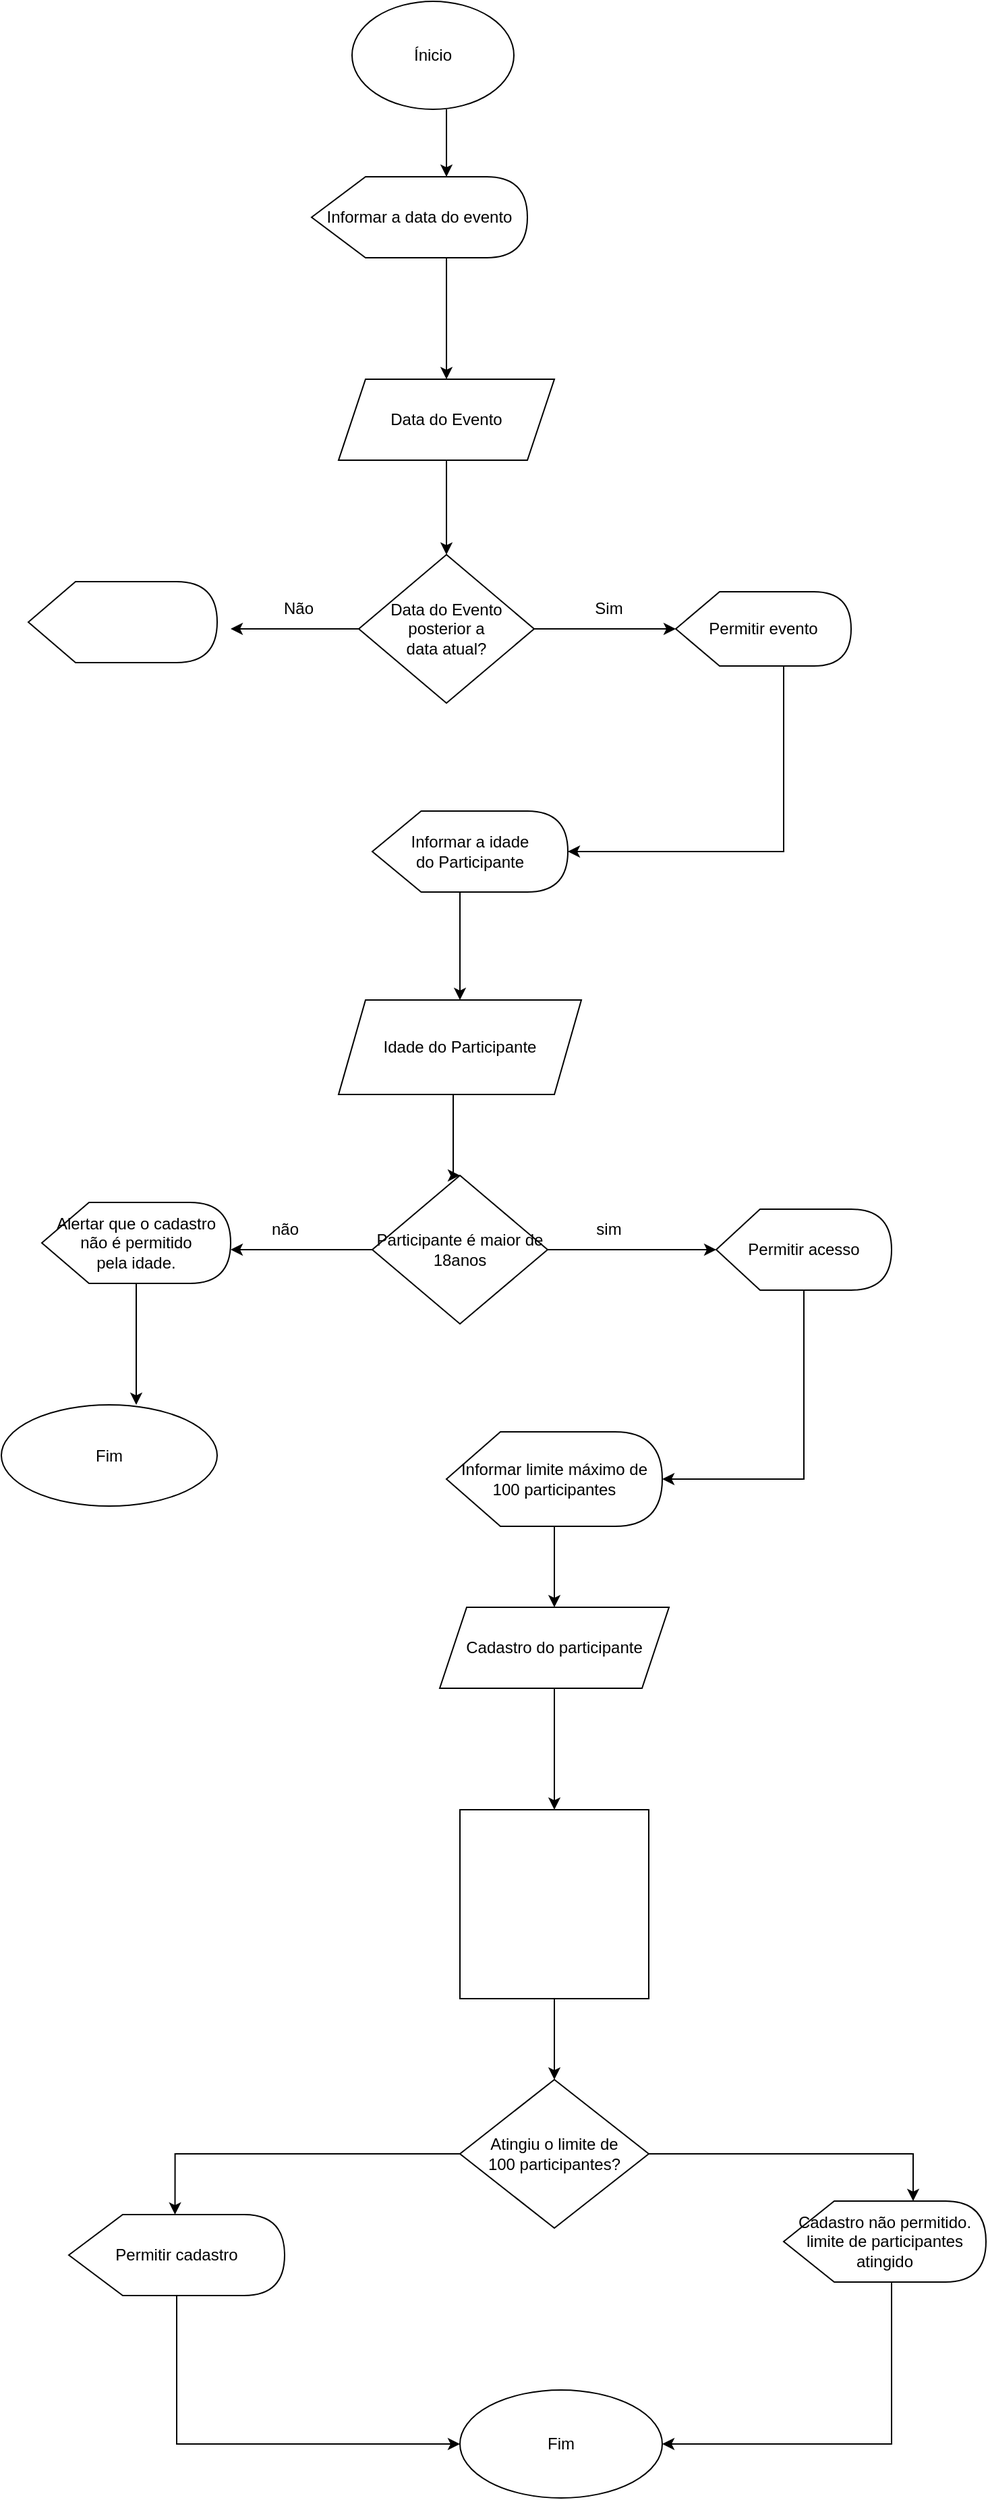 <mxfile version="16.1.2" type="device"><diagram id="cOWR1loPYyiLhHXmrVUj" name="Page-1"><mxGraphModel dx="862" dy="468" grid="1" gridSize="10" guides="1" tooltips="1" connect="1" arrows="1" fold="1" page="1" pageScale="1" pageWidth="827" pageHeight="1169" math="0" shadow="0"><root><mxCell id="0"/><mxCell id="1" parent="0"/><mxCell id="qGws-VLx6zN_v8iVl-oM-5" value="" style="edgeStyle=orthogonalEdgeStyle;rounded=0;orthogonalLoop=1;jettySize=auto;html=1;" edge="1" parent="1" source="qGws-VLx6zN_v8iVl-oM-2"><mxGeometry relative="1" as="geometry"><mxPoint x="390" y="160" as="targetPoint"/><Array as="points"><mxPoint x="390" y="110"/><mxPoint x="390" y="110"/></Array></mxGeometry></mxCell><mxCell id="qGws-VLx6zN_v8iVl-oM-43" value="" style="edgeStyle=orthogonalEdgeStyle;rounded=0;orthogonalLoop=1;jettySize=auto;html=1;" edge="1" parent="1" source="qGws-VLx6zN_v8iVl-oM-2" target="qGws-VLx6zN_v8iVl-oM-6"><mxGeometry relative="1" as="geometry"><Array as="points"><mxPoint x="390" y="260"/><mxPoint x="390" y="260"/></Array></mxGeometry></mxCell><mxCell id="qGws-VLx6zN_v8iVl-oM-2" value="Informar a data do evento" style="shape=display;whiteSpace=wrap;html=1;" vertex="1" parent="1"><mxGeometry x="290" y="160" width="160" height="60" as="geometry"/></mxCell><mxCell id="qGws-VLx6zN_v8iVl-oM-45" value="" style="edgeStyle=orthogonalEdgeStyle;rounded=0;orthogonalLoop=1;jettySize=auto;html=1;" edge="1" parent="1" source="qGws-VLx6zN_v8iVl-oM-6" target="qGws-VLx6zN_v8iVl-oM-44"><mxGeometry relative="1" as="geometry"><Array as="points"><mxPoint x="390" y="420"/><mxPoint x="390" y="420"/></Array></mxGeometry></mxCell><mxCell id="qGws-VLx6zN_v8iVl-oM-6" value="Data do Evento" style="shape=parallelogram;perimeter=parallelogramPerimeter;whiteSpace=wrap;html=1;fixedSize=1;" vertex="1" parent="1"><mxGeometry x="310" y="310" width="160" height="60" as="geometry"/></mxCell><mxCell id="qGws-VLx6zN_v8iVl-oM-30" value="Fim" style="ellipse;whiteSpace=wrap;html=1;" vertex="1" parent="1"><mxGeometry x="60" y="1070" width="160" height="75" as="geometry"/></mxCell><mxCell id="qGws-VLx6zN_v8iVl-oM-42" value="Ínicio" style="ellipse;whiteSpace=wrap;html=1;" vertex="1" parent="1"><mxGeometry x="320" y="30" width="120" height="80" as="geometry"/></mxCell><mxCell id="qGws-VLx6zN_v8iVl-oM-63" style="edgeStyle=orthogonalEdgeStyle;rounded=0;orthogonalLoop=1;jettySize=auto;html=1;exitX=1;exitY=0.5;exitDx=0;exitDy=0;entryX=0;entryY=0.5;entryDx=0;entryDy=0;entryPerimeter=0;" edge="1" parent="1" source="qGws-VLx6zN_v8iVl-oM-44" target="qGws-VLx6zN_v8iVl-oM-47"><mxGeometry relative="1" as="geometry"><mxPoint x="550" y="495" as="targetPoint"/></mxGeometry></mxCell><mxCell id="qGws-VLx6zN_v8iVl-oM-68" style="edgeStyle=orthogonalEdgeStyle;rounded=0;orthogonalLoop=1;jettySize=auto;html=1;" edge="1" parent="1" source="qGws-VLx6zN_v8iVl-oM-44"><mxGeometry relative="1" as="geometry"><mxPoint x="230" y="495" as="targetPoint"/></mxGeometry></mxCell><mxCell id="qGws-VLx6zN_v8iVl-oM-44" value="&lt;div&gt;Data do Evento&lt;/div&gt;&lt;div&gt;posterior a &lt;br&gt;&lt;/div&gt;&lt;div&gt;data atual?&lt;br&gt;&lt;/div&gt;" style="rhombus;whiteSpace=wrap;html=1;" vertex="1" parent="1"><mxGeometry x="325" y="440" width="130" height="110" as="geometry"/></mxCell><mxCell id="qGws-VLx6zN_v8iVl-oM-46" value="" style="shape=display;whiteSpace=wrap;html=1;" vertex="1" parent="1"><mxGeometry x="80" y="460" width="140" height="60" as="geometry"/></mxCell><mxCell id="qGws-VLx6zN_v8iVl-oM-70" style="edgeStyle=orthogonalEdgeStyle;rounded=0;orthogonalLoop=1;jettySize=auto;html=1;entryX=1;entryY=0.5;entryDx=0;entryDy=0;entryPerimeter=0;" edge="1" parent="1" source="qGws-VLx6zN_v8iVl-oM-47" target="qGws-VLx6zN_v8iVl-oM-48"><mxGeometry relative="1" as="geometry"><Array as="points"><mxPoint x="640" y="660"/></Array></mxGeometry></mxCell><mxCell id="qGws-VLx6zN_v8iVl-oM-47" value="Permitir evento" style="shape=display;whiteSpace=wrap;html=1;" vertex="1" parent="1"><mxGeometry x="560" y="467.5" width="130" height="55" as="geometry"/></mxCell><mxCell id="qGws-VLx6zN_v8iVl-oM-50" value="" style="edgeStyle=orthogonalEdgeStyle;rounded=0;orthogonalLoop=1;jettySize=auto;html=1;" edge="1" parent="1" source="qGws-VLx6zN_v8iVl-oM-48" target="qGws-VLx6zN_v8iVl-oM-49"><mxGeometry relative="1" as="geometry"><Array as="points"><mxPoint x="400" y="720"/><mxPoint x="400" y="720"/></Array></mxGeometry></mxCell><mxCell id="qGws-VLx6zN_v8iVl-oM-48" value="&lt;div&gt;Informar a idade&lt;/div&gt;&lt;div&gt;do Participante&lt;br&gt;&lt;/div&gt;" style="shape=display;whiteSpace=wrap;html=1;" vertex="1" parent="1"><mxGeometry x="335" y="630" width="145" height="60" as="geometry"/></mxCell><mxCell id="qGws-VLx6zN_v8iVl-oM-59" style="edgeStyle=orthogonalEdgeStyle;rounded=0;orthogonalLoop=1;jettySize=auto;html=1;entryX=0.5;entryY=0;entryDx=0;entryDy=0;" edge="1" parent="1" source="qGws-VLx6zN_v8iVl-oM-49" target="qGws-VLx6zN_v8iVl-oM-51"><mxGeometry relative="1" as="geometry"><Array as="points"><mxPoint x="395" y="870"/><mxPoint x="395" y="870"/></Array></mxGeometry></mxCell><mxCell id="qGws-VLx6zN_v8iVl-oM-49" value="Idade do Participante" style="shape=parallelogram;perimeter=parallelogramPerimeter;whiteSpace=wrap;html=1;fixedSize=1;" vertex="1" parent="1"><mxGeometry x="310" y="770" width="180" height="70" as="geometry"/></mxCell><mxCell id="qGws-VLx6zN_v8iVl-oM-56" style="edgeStyle=orthogonalEdgeStyle;rounded=0;orthogonalLoop=1;jettySize=auto;html=1;" edge="1" parent="1" source="qGws-VLx6zN_v8iVl-oM-51"><mxGeometry relative="1" as="geometry"><mxPoint x="590" y="955" as="targetPoint"/></mxGeometry></mxCell><mxCell id="qGws-VLx6zN_v8iVl-oM-57" style="edgeStyle=orthogonalEdgeStyle;rounded=0;orthogonalLoop=1;jettySize=auto;html=1;" edge="1" parent="1" source="qGws-VLx6zN_v8iVl-oM-51"><mxGeometry relative="1" as="geometry"><mxPoint x="230" y="955" as="targetPoint"/></mxGeometry></mxCell><mxCell id="qGws-VLx6zN_v8iVl-oM-51" value="&lt;div&gt;Participante é maior de&lt;/div&gt;&lt;div&gt;18anos&lt;br&gt;&lt;/div&gt;" style="rhombus;whiteSpace=wrap;html=1;" vertex="1" parent="1"><mxGeometry x="335" y="900" width="130" height="110" as="geometry"/></mxCell><mxCell id="qGws-VLx6zN_v8iVl-oM-62" style="edgeStyle=orthogonalEdgeStyle;rounded=0;orthogonalLoop=1;jettySize=auto;html=1;entryX=0.625;entryY=0;entryDx=0;entryDy=0;entryPerimeter=0;" edge="1" parent="1" source="qGws-VLx6zN_v8iVl-oM-52" target="qGws-VLx6zN_v8iVl-oM-30"><mxGeometry relative="1" as="geometry"/></mxCell><mxCell id="qGws-VLx6zN_v8iVl-oM-52" value="&lt;div&gt;Alertar que o cadastro&lt;/div&gt;&lt;div&gt;não é permitido&lt;/div&gt;&lt;div&gt;pela idade.&lt;br&gt;&lt;/div&gt;" style="shape=display;whiteSpace=wrap;html=1;" vertex="1" parent="1"><mxGeometry x="90" y="920" width="140" height="60" as="geometry"/></mxCell><mxCell id="qGws-VLx6zN_v8iVl-oM-61" style="edgeStyle=orthogonalEdgeStyle;rounded=0;orthogonalLoop=1;jettySize=auto;html=1;entryX=1;entryY=0.5;entryDx=0;entryDy=0;entryPerimeter=0;" edge="1" parent="1" source="qGws-VLx6zN_v8iVl-oM-53" target="qGws-VLx6zN_v8iVl-oM-54"><mxGeometry relative="1" as="geometry"><Array as="points"><mxPoint x="655" y="1125"/></Array></mxGeometry></mxCell><mxCell id="qGws-VLx6zN_v8iVl-oM-53" value="Permitir acesso" style="shape=display;whiteSpace=wrap;html=1;" vertex="1" parent="1"><mxGeometry x="590" y="925" width="130" height="60" as="geometry"/></mxCell><mxCell id="qGws-VLx6zN_v8iVl-oM-79" style="edgeStyle=orthogonalEdgeStyle;rounded=0;orthogonalLoop=1;jettySize=auto;html=1;" edge="1" parent="1" source="qGws-VLx6zN_v8iVl-oM-54"><mxGeometry relative="1" as="geometry"><mxPoint x="470" y="1220" as="targetPoint"/></mxGeometry></mxCell><mxCell id="qGws-VLx6zN_v8iVl-oM-54" value="&lt;div&gt;Informar limite máximo de &lt;br&gt;&lt;/div&gt;&lt;div&gt;100 participantes&lt;br&gt;&lt;/div&gt;" style="shape=display;whiteSpace=wrap;html=1;" vertex="1" parent="1"><mxGeometry x="390" y="1090" width="160" height="70" as="geometry"/></mxCell><mxCell id="qGws-VLx6zN_v8iVl-oM-71" value="Sim" style="text;html=1;align=center;verticalAlign=middle;resizable=0;points=[];autosize=1;strokeColor=none;fillColor=none;" vertex="1" parent="1"><mxGeometry x="490" y="470" width="40" height="20" as="geometry"/></mxCell><mxCell id="qGws-VLx6zN_v8iVl-oM-72" value="Não" style="text;html=1;align=center;verticalAlign=middle;resizable=0;points=[];autosize=1;strokeColor=none;fillColor=none;" vertex="1" parent="1"><mxGeometry x="260" y="470" width="40" height="20" as="geometry"/></mxCell><mxCell id="qGws-VLx6zN_v8iVl-oM-73" value="sim" style="text;html=1;align=center;verticalAlign=middle;resizable=0;points=[];autosize=1;strokeColor=none;fillColor=none;" vertex="1" parent="1"><mxGeometry x="490" y="930" width="40" height="20" as="geometry"/></mxCell><mxCell id="qGws-VLx6zN_v8iVl-oM-75" value="não" style="text;html=1;align=center;verticalAlign=middle;resizable=0;points=[];autosize=1;strokeColor=none;fillColor=none;" vertex="1" parent="1"><mxGeometry x="250" y="930" width="40" height="20" as="geometry"/></mxCell><mxCell id="qGws-VLx6zN_v8iVl-oM-83" style="edgeStyle=orthogonalEdgeStyle;rounded=0;orthogonalLoop=1;jettySize=auto;html=1;entryX=0.5;entryY=0;entryDx=0;entryDy=0;" edge="1" parent="1" source="qGws-VLx6zN_v8iVl-oM-78" target="qGws-VLx6zN_v8iVl-oM-80"><mxGeometry relative="1" as="geometry"/></mxCell><mxCell id="qGws-VLx6zN_v8iVl-oM-78" value="Cadastro do participante" style="shape=parallelogram;perimeter=parallelogramPerimeter;whiteSpace=wrap;html=1;fixedSize=1;" vertex="1" parent="1"><mxGeometry x="385" y="1220" width="170" height="60" as="geometry"/></mxCell><mxCell id="qGws-VLx6zN_v8iVl-oM-85" style="edgeStyle=orthogonalEdgeStyle;rounded=0;orthogonalLoop=1;jettySize=auto;html=1;entryX=0.5;entryY=0;entryDx=0;entryDy=0;" edge="1" parent="1" source="qGws-VLx6zN_v8iVl-oM-80" target="qGws-VLx6zN_v8iVl-oM-84"><mxGeometry relative="1" as="geometry"/></mxCell><mxCell id="qGws-VLx6zN_v8iVl-oM-80" value="" style="whiteSpace=wrap;html=1;aspect=fixed;" vertex="1" parent="1"><mxGeometry x="400" y="1370" width="140" height="140" as="geometry"/></mxCell><mxCell id="qGws-VLx6zN_v8iVl-oM-88" style="edgeStyle=orthogonalEdgeStyle;rounded=0;orthogonalLoop=1;jettySize=auto;html=1;entryX=0.64;entryY=0;entryDx=0;entryDy=0;entryPerimeter=0;" edge="1" parent="1" source="qGws-VLx6zN_v8iVl-oM-84" target="qGws-VLx6zN_v8iVl-oM-87"><mxGeometry relative="1" as="geometry"/></mxCell><mxCell id="qGws-VLx6zN_v8iVl-oM-89" style="edgeStyle=orthogonalEdgeStyle;rounded=0;orthogonalLoop=1;jettySize=auto;html=1;exitX=0;exitY=0.5;exitDx=0;exitDy=0;entryX=0;entryY=0;entryDx=78.75;entryDy=0;entryPerimeter=0;" edge="1" parent="1" source="qGws-VLx6zN_v8iVl-oM-84" target="qGws-VLx6zN_v8iVl-oM-86"><mxGeometry relative="1" as="geometry"/></mxCell><mxCell id="qGws-VLx6zN_v8iVl-oM-84" value="&lt;div&gt;Atingiu o limite de&lt;/div&gt;&lt;div&gt;100 participantes?&lt;br&gt;&lt;/div&gt;" style="rhombus;whiteSpace=wrap;html=1;" vertex="1" parent="1"><mxGeometry x="400" y="1570" width="140" height="110" as="geometry"/></mxCell><mxCell id="qGws-VLx6zN_v8iVl-oM-92" style="edgeStyle=orthogonalEdgeStyle;rounded=0;orthogonalLoop=1;jettySize=auto;html=1;entryX=0;entryY=0.5;entryDx=0;entryDy=0;" edge="1" parent="1" source="qGws-VLx6zN_v8iVl-oM-86" target="qGws-VLx6zN_v8iVl-oM-90"><mxGeometry relative="1" as="geometry"><Array as="points"><mxPoint x="190" y="1840"/></Array></mxGeometry></mxCell><mxCell id="qGws-VLx6zN_v8iVl-oM-86" value="Permitir cadastro" style="shape=display;whiteSpace=wrap;html=1;" vertex="1" parent="1"><mxGeometry x="110" y="1670" width="160" height="60" as="geometry"/></mxCell><mxCell id="qGws-VLx6zN_v8iVl-oM-91" style="edgeStyle=orthogonalEdgeStyle;rounded=0;orthogonalLoop=1;jettySize=auto;html=1;exitX=0;exitY=0;exitDx=37.5;exitDy=60;exitPerimeter=0;entryX=1;entryY=0.5;entryDx=0;entryDy=0;" edge="1" parent="1" source="qGws-VLx6zN_v8iVl-oM-87" target="qGws-VLx6zN_v8iVl-oM-90"><mxGeometry relative="1" as="geometry"><Array as="points"><mxPoint x="720" y="1720"/><mxPoint x="720" y="1840"/></Array></mxGeometry></mxCell><mxCell id="qGws-VLx6zN_v8iVl-oM-87" value="&lt;div&gt;Cadastro não permitido.&lt;/div&gt;&lt;div&gt;limite de participantes atingido&lt;br&gt;&lt;/div&gt;" style="shape=display;whiteSpace=wrap;html=1;" vertex="1" parent="1"><mxGeometry x="640" y="1660" width="150" height="60" as="geometry"/></mxCell><mxCell id="qGws-VLx6zN_v8iVl-oM-90" value="Fim" style="ellipse;whiteSpace=wrap;html=1;" vertex="1" parent="1"><mxGeometry x="400" y="1800" width="150" height="80" as="geometry"/></mxCell></root></mxGraphModel></diagram></mxfile>